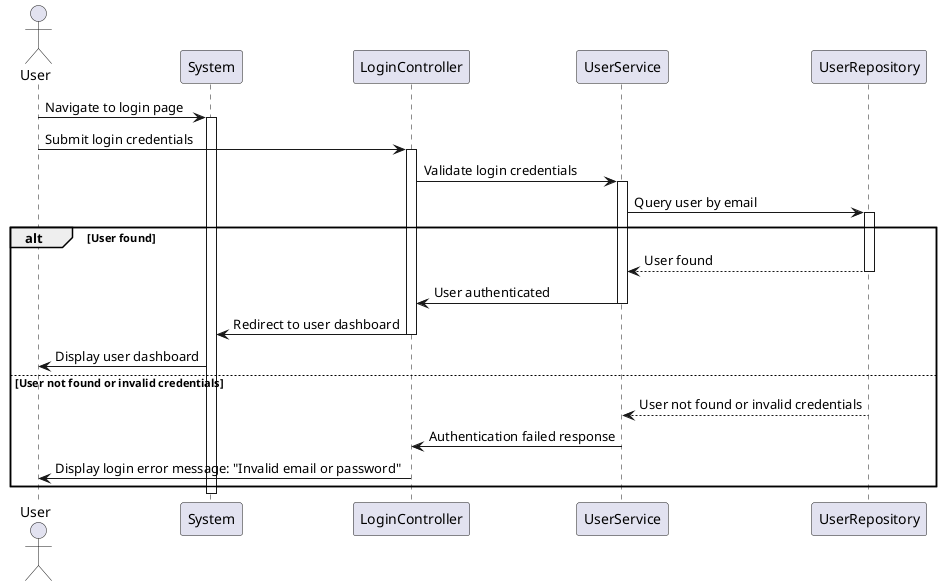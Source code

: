 @startuml

actor User as User
participant "System" as System
participant LoginController as Controller
participant UserService as UserService
participant UserRepository as UserRepo

User -> System: Navigate to login page
activate System

User -> Controller: Submit login credentials
activate Controller

Controller -> UserService: Validate login credentials
activate UserService

UserService -> UserRepo: Query user by email
activate UserRepo

alt User found
    UserRepo --> UserService: User found
    deactivate UserRepo

    UserService -> Controller: User authenticated
    deactivate UserService

    Controller -> System: Redirect to user dashboard
    deactivate Controller

    System -> User: Display user dashboard
else User not found or invalid credentials
    UserRepo --> UserService: User not found or invalid credentials
    deactivate UserRepo

    UserService -> Controller: Authentication failed response
    deactivate UserService

    Controller -> User: Display login error message: "Invalid email or password"
end

deactivate System
@enduml
